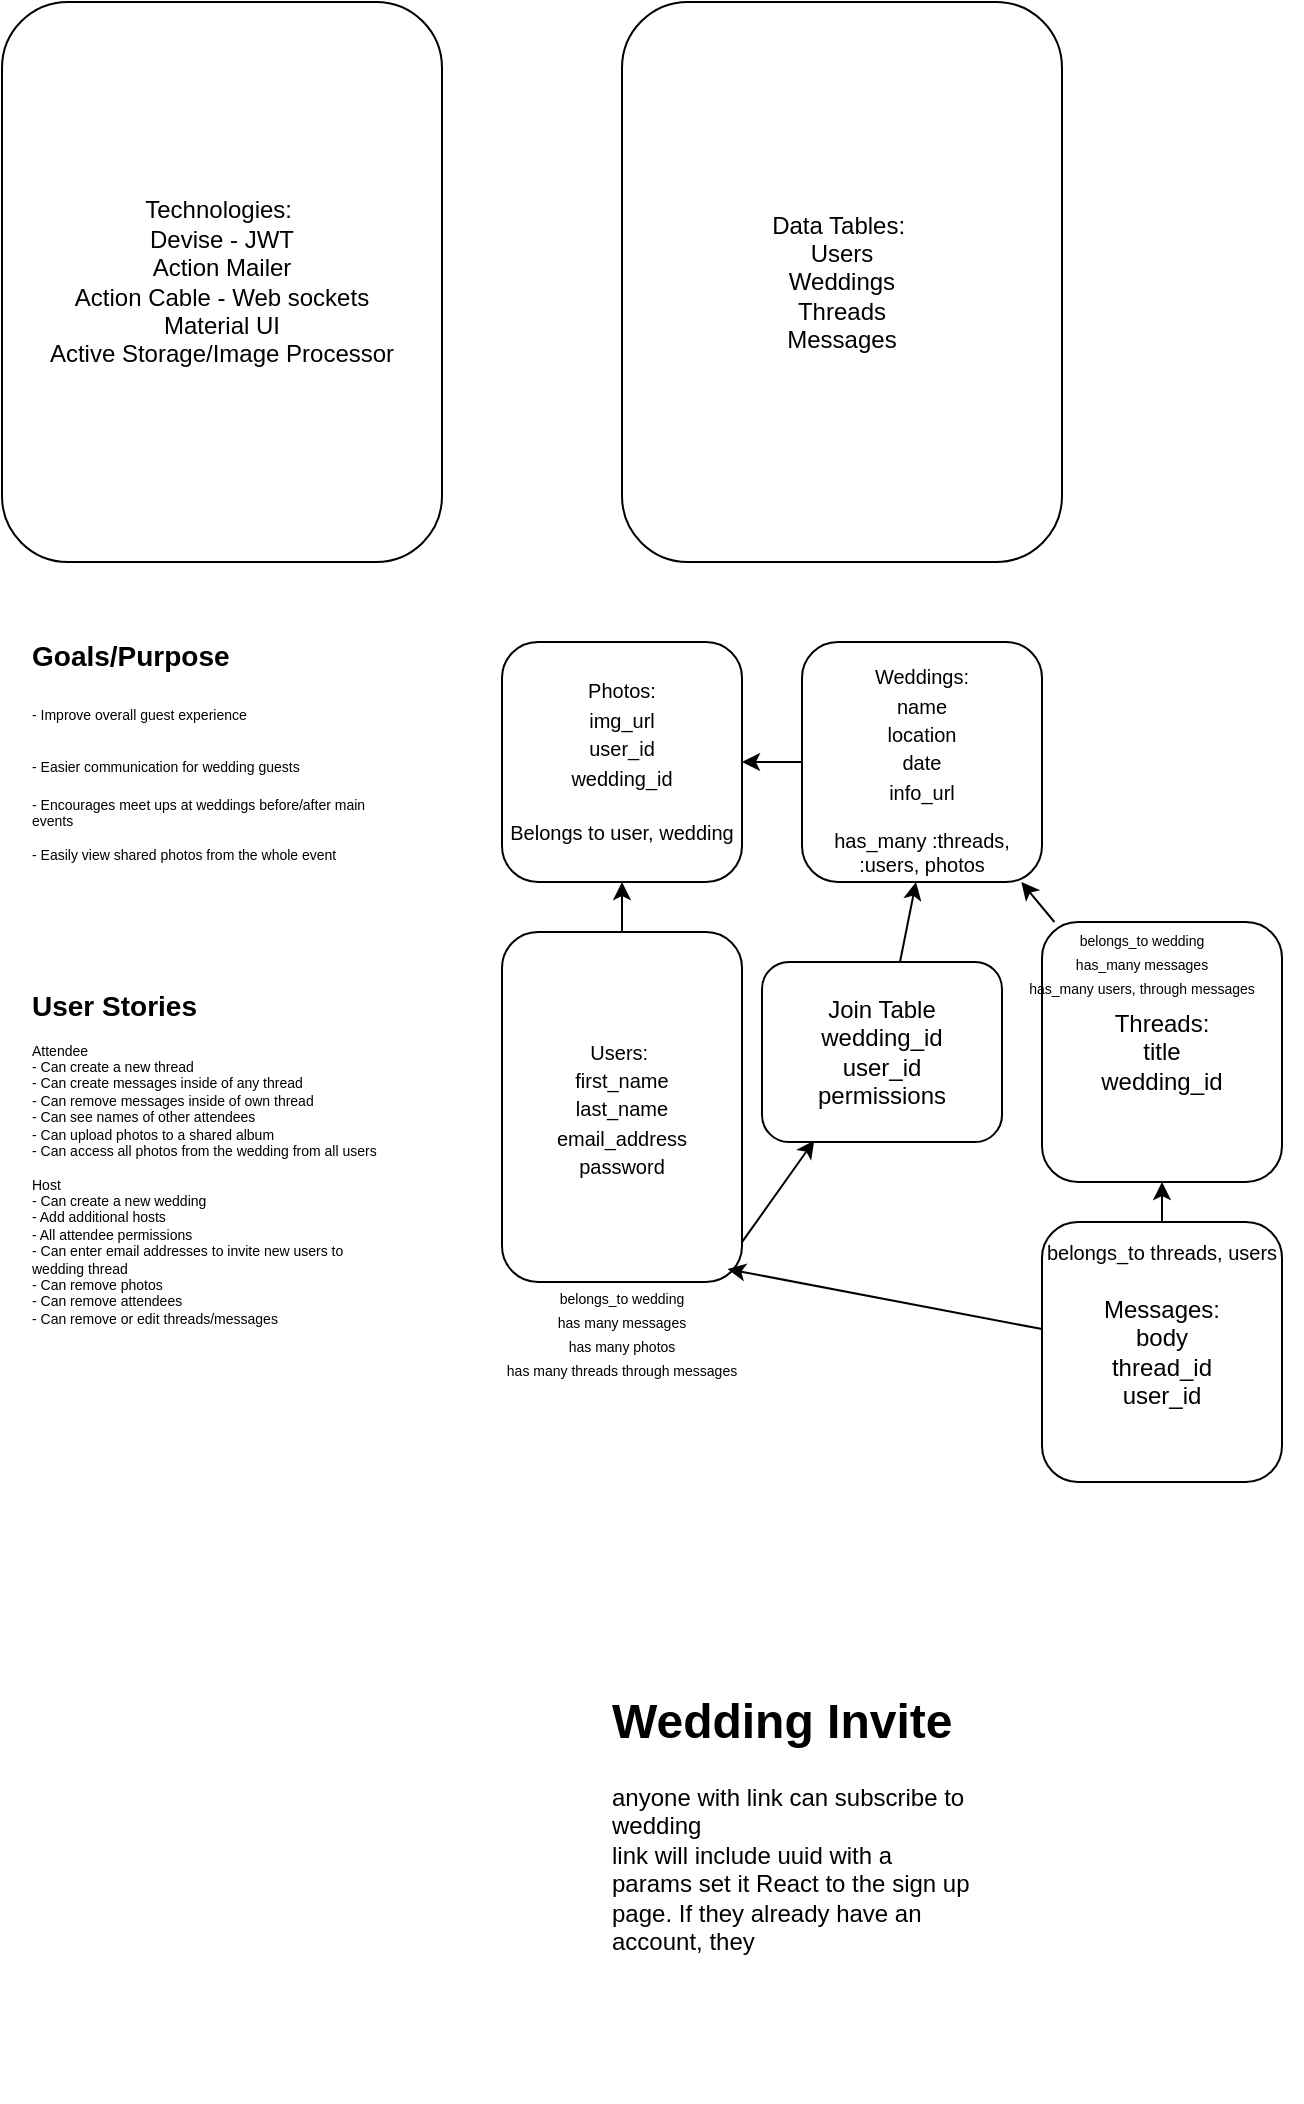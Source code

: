 <mxfile>
    <diagram id="qeY58B_zNzT0oNHfWbSL" name="Page-1">
        <mxGraphModel dx="647" dy="283" grid="1" gridSize="10" guides="1" tooltips="1" connect="1" arrows="1" fold="1" page="1" pageScale="1" pageWidth="850" pageHeight="1100" math="0" shadow="0">
            <root>
                <mxCell id="0"/>
                <mxCell id="1" parent="0"/>
                <mxCell id="2" value="Technologies:&amp;nbsp;&lt;br&gt;Devise - JWT&lt;br&gt;Action Mailer&lt;br&gt;Action Cable - Web sockets&lt;br&gt;Material UI&lt;br&gt;Active Storage/Image Processor" style="rounded=1;whiteSpace=wrap;html=1;" parent="1" vertex="1">
                    <mxGeometry x="20" width="220" height="280" as="geometry"/>
                </mxCell>
                <mxCell id="3" value="Data Tables:&amp;nbsp;&lt;br&gt;Users&lt;br&gt;Weddings&lt;br&gt;Threads&lt;br&gt;Messages" style="rounded=1;whiteSpace=wrap;html=1;" parent="1" vertex="1">
                    <mxGeometry x="330" width="220" height="280" as="geometry"/>
                </mxCell>
                <mxCell id="14" style="edgeStyle=none;html=1;exitX=0.5;exitY=0;exitDx=0;exitDy=0;fontSize=10;" parent="1" source="4" target="13" edge="1">
                    <mxGeometry relative="1" as="geometry"/>
                </mxCell>
                <mxCell id="27" style="edgeStyle=none;html=1;entryX=0.218;entryY=0.991;entryDx=0;entryDy=0;entryPerimeter=0;exitX=1;exitY=0.886;exitDx=0;exitDy=0;exitPerimeter=0;" parent="1" source="4" target="25" edge="1">
                    <mxGeometry relative="1" as="geometry"/>
                </mxCell>
                <mxCell id="4" value="&lt;font style=&quot;font-size: 10px&quot;&gt;Users:&amp;nbsp;&lt;br&gt;first_name&lt;br&gt;last_name&lt;br&gt;email_address&lt;br&gt;password&lt;br&gt;&lt;/font&gt;" style="rounded=1;whiteSpace=wrap;html=1;" parent="1" vertex="1">
                    <mxGeometry x="270" y="465" width="120" height="175" as="geometry"/>
                </mxCell>
                <mxCell id="15" style="edgeStyle=none;html=1;fontSize=10;" parent="1" source="5" target="13" edge="1">
                    <mxGeometry relative="1" as="geometry"/>
                </mxCell>
                <mxCell id="5" value="&lt;font style=&quot;font-size: 10px&quot;&gt;Weddings:&lt;br&gt;name&lt;br&gt;location&lt;br&gt;date&lt;br&gt;info_url&lt;br&gt;&lt;br&gt;&lt;br&gt;&lt;/font&gt;" style="rounded=1;whiteSpace=wrap;html=1;" parent="1" vertex="1">
                    <mxGeometry x="420" y="320" width="120" height="120" as="geometry"/>
                </mxCell>
                <mxCell id="11" style="edgeStyle=none;html=1;fontSize=10;" parent="1" source="6" target="7" edge="1">
                    <mxGeometry relative="1" as="geometry"/>
                </mxCell>
                <mxCell id="12" style="edgeStyle=none;html=1;entryX=0.94;entryY=0.963;entryDx=0;entryDy=0;entryPerimeter=0;fontSize=10;" parent="1" source="6" target="4" edge="1">
                    <mxGeometry relative="1" as="geometry"/>
                </mxCell>
                <mxCell id="6" value="Messages:&lt;br&gt;body&lt;br&gt;thread_id&lt;br&gt;user_id" style="rounded=1;whiteSpace=wrap;html=1;" parent="1" vertex="1">
                    <mxGeometry x="540" y="610" width="120" height="130" as="geometry"/>
                </mxCell>
                <mxCell id="10" style="edgeStyle=none;html=1;fontSize=10;" parent="1" source="7" target="5" edge="1">
                    <mxGeometry relative="1" as="geometry"/>
                </mxCell>
                <mxCell id="7" value="Threads:&lt;br&gt;title&lt;br&gt;wedding_id" style="rounded=1;whiteSpace=wrap;html=1;" parent="1" vertex="1">
                    <mxGeometry x="540" y="460" width="120" height="130" as="geometry"/>
                </mxCell>
                <mxCell id="13" value="&lt;font style=&quot;font-size: 10px&quot;&gt;Photos:&lt;br&gt;img_url&lt;br&gt;user_id&lt;br&gt;wedding_id&lt;br&gt;&lt;br&gt;&lt;br&gt;&lt;/font&gt;" style="rounded=1;whiteSpace=wrap;html=1;" parent="1" vertex="1">
                    <mxGeometry x="270" y="320" width="120" height="120" as="geometry"/>
                </mxCell>
                <mxCell id="16" value="has_many :threads, :users, photos" style="text;html=1;strokeColor=none;fillColor=none;align=center;verticalAlign=middle;whiteSpace=wrap;rounded=0;fontSize=10;" parent="1" vertex="1">
                    <mxGeometry x="425" y="410" width="110" height="30" as="geometry"/>
                </mxCell>
                <mxCell id="17" value="&lt;font style=&quot;font-size: 7px&quot;&gt;belongs_to wedding&lt;br&gt;has_many messages&lt;br&gt;has_many users, through messages&lt;/font&gt;" style="text;html=1;strokeColor=none;fillColor=none;align=center;verticalAlign=middle;whiteSpace=wrap;rounded=0;fontSize=10;" parent="1" vertex="1">
                    <mxGeometry x="520" y="465" width="140" height="30" as="geometry"/>
                </mxCell>
                <mxCell id="18" value="belongs_to threads, users" style="text;html=1;strokeColor=none;fillColor=none;align=center;verticalAlign=middle;whiteSpace=wrap;rounded=0;fontSize=10;" parent="1" vertex="1">
                    <mxGeometry x="530" y="610" width="140" height="30" as="geometry"/>
                </mxCell>
                <mxCell id="20" value="&lt;font style=&quot;font-size: 7px&quot;&gt;belongs_to wedding&lt;br&gt;has many messages&lt;br&gt;has many photos&lt;br&gt;has many threads through messages&lt;/font&gt;" style="text;html=1;strokeColor=none;fillColor=none;align=center;verticalAlign=middle;whiteSpace=wrap;rounded=0;fontSize=10;" parent="1" vertex="1">
                    <mxGeometry x="250" y="650" width="160" height="30" as="geometry"/>
                </mxCell>
                <mxCell id="21" value="Belongs to user, wedding" style="text;html=1;strokeColor=none;fillColor=none;align=center;verticalAlign=middle;whiteSpace=wrap;rounded=0;fontSize=10;" parent="1" vertex="1">
                    <mxGeometry x="250" y="400" width="160" height="30" as="geometry"/>
                </mxCell>
                <mxCell id="23" value="&lt;h1&gt;&lt;span&gt;User Stories&lt;/span&gt;&lt;/h1&gt;&lt;div&gt;&lt;span&gt;&lt;span&gt;&#9;&lt;/span&gt;Attendee&lt;br&gt;&lt;/span&gt;&lt;/div&gt;&lt;div&gt;&lt;span&gt;- Can create a new thread&lt;/span&gt;&lt;/div&gt;&lt;div&gt;&lt;span&gt;- Can create messages inside of any thread&lt;/span&gt;&lt;/div&gt;&lt;div&gt;&lt;span&gt;- Can remove messages inside of own thread&lt;/span&gt;&lt;/div&gt;&lt;div&gt;&lt;span&gt;- Can see names of other attendees&lt;/span&gt;&lt;/div&gt;&lt;div&gt;&lt;span&gt;- Can upload photos to a shared album&lt;/span&gt;&lt;/div&gt;&lt;div&gt;- Can access all photos from the wedding from all users&lt;/div&gt;&lt;div&gt;&lt;span&gt;&#9;&lt;/span&gt;&lt;/div&gt;&lt;div&gt;&lt;br&gt;&lt;/div&gt;&lt;div&gt;Host&amp;nbsp;&lt;br&gt;&lt;/div&gt;&lt;div&gt;- Can create a new wedding&lt;br&gt;&lt;/div&gt;&lt;div&gt;- Add additional hosts&lt;/div&gt;&lt;div&gt;- All attendee permissions&lt;/div&gt;&lt;div&gt;- Can enter email addresses to invite new users to wedding thread&lt;/div&gt;&lt;div&gt;- Can remove photos&lt;/div&gt;&lt;div&gt;- Can remove attendees&amp;nbsp;&lt;/div&gt;&lt;div&gt;- Can remove or edit threads/messages&lt;/div&gt;&lt;div&gt;&lt;br&gt;&lt;/div&gt;&lt;div&gt;&lt;br&gt;&lt;/div&gt;&lt;div&gt;&lt;br&gt;&lt;/div&gt;&lt;div&gt;&lt;br&gt;&lt;/div&gt;" style="text;html=1;strokeColor=none;fillColor=none;spacing=5;spacingTop=-20;whiteSpace=wrap;overflow=hidden;rounded=0;fontSize=7;" parent="1" vertex="1">
                    <mxGeometry x="30" y="495" width="190" height="230" as="geometry"/>
                </mxCell>
                <mxCell id="24" value="&lt;h1&gt;&lt;span&gt;Goals/Purpose&lt;/span&gt;&lt;/h1&gt;&lt;h1&gt;&lt;span style=&quot;font-size: 7px ; font-weight: 400&quot;&gt;- Improve overall guest experience&lt;/span&gt;&lt;/h1&gt;&lt;h1&gt;&lt;span style=&quot;font-size: 7px ; font-weight: 400&quot;&gt;- Easier communication for wedding guests&lt;/span&gt;&lt;/h1&gt;&lt;div&gt;- Encourages meet ups at weddings before/after main events&lt;/div&gt;&lt;div&gt;&lt;br&gt;&lt;/div&gt;&lt;div&gt;- Easily view shared photos from the whole event&lt;/div&gt;" style="text;html=1;strokeColor=none;fillColor=none;spacing=5;spacingTop=-20;whiteSpace=wrap;overflow=hidden;rounded=0;fontSize=7;" parent="1" vertex="1">
                    <mxGeometry x="30" y="320" width="190" height="160" as="geometry"/>
                </mxCell>
                <mxCell id="26" style="edgeStyle=none;html=1;" parent="1" source="25" target="16" edge="1">
                    <mxGeometry relative="1" as="geometry"/>
                </mxCell>
                <mxCell id="25" value="Join Table&lt;br&gt;wedding_id&lt;br&gt;user_id&lt;br&gt;permissions" style="rounded=1;whiteSpace=wrap;html=1;" parent="1" vertex="1">
                    <mxGeometry x="400" y="480" width="120" height="90" as="geometry"/>
                </mxCell>
                <mxCell id="29" value="&lt;h1&gt;&lt;span&gt;Wedding Invite&lt;/span&gt;&lt;br&gt;&lt;/h1&gt;&lt;div&gt;&lt;span&gt;anyone with link can subscribe to wedding&lt;/span&gt;&lt;/div&gt;&lt;div&gt;&lt;span&gt;link will include uuid with a params set it React to the sign up page. If they already have an account, they&lt;/span&gt;&lt;/div&gt;" style="text;html=1;strokeColor=none;fillColor=none;spacing=5;spacingTop=-20;whiteSpace=wrap;overflow=hidden;rounded=0;" vertex="1" parent="1">
                    <mxGeometry x="320" y="840" width="190" height="210" as="geometry"/>
                </mxCell>
            </root>
        </mxGraphModel>
    </diagram>
</mxfile>